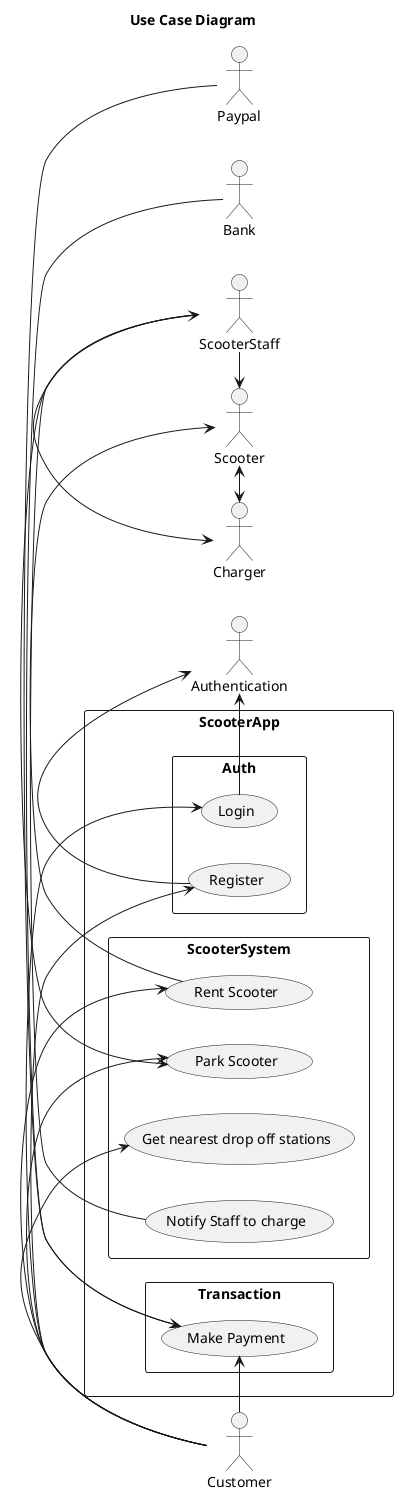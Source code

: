 @startuml

title Use Case Diagram 
 
left to right direction

actor Customer
actor ScooterStaff
actor Scooter
actor Bank
actor Authentication
actor Charger
actor Paypal

rectangle ScooterApp{

  rectangle Auth{
    usecase (Login)
    usecase (Register)
  
  }
  
  rectangle ScooterSystem{
    usecase (Rent Scooter)
    usecase (Notify Staff to charge)
    usecase (Park Scooter)
    usecase (Get nearest drop off stations)
  }
  
  rectangle Transaction {
    usecase (Make Payment)
  }

}

'User interactions'
Customer -> (Login)
(Login) -> Authentication
Customer -> (Register)
(Register) -> Authentication

Customer -> (Rent Scooter)
(Rent Scooter) -> Scooter

Customer -> (Park Scooter)
Customer -> (Make Payment)

Customer -> (Get nearest drop off stations)


'ScooterStaff interactions'
ScooterStaff -> Scooter
ScooterStaff -> (Park Scooter)
ScooterStaff -> Charger
Scooter <-> Charger


(Notify Staff to charge) -> ScooterStaff


'Transactions'
Bank -> (Make Payment)
Paypal -> (Make Payment)




@enduml